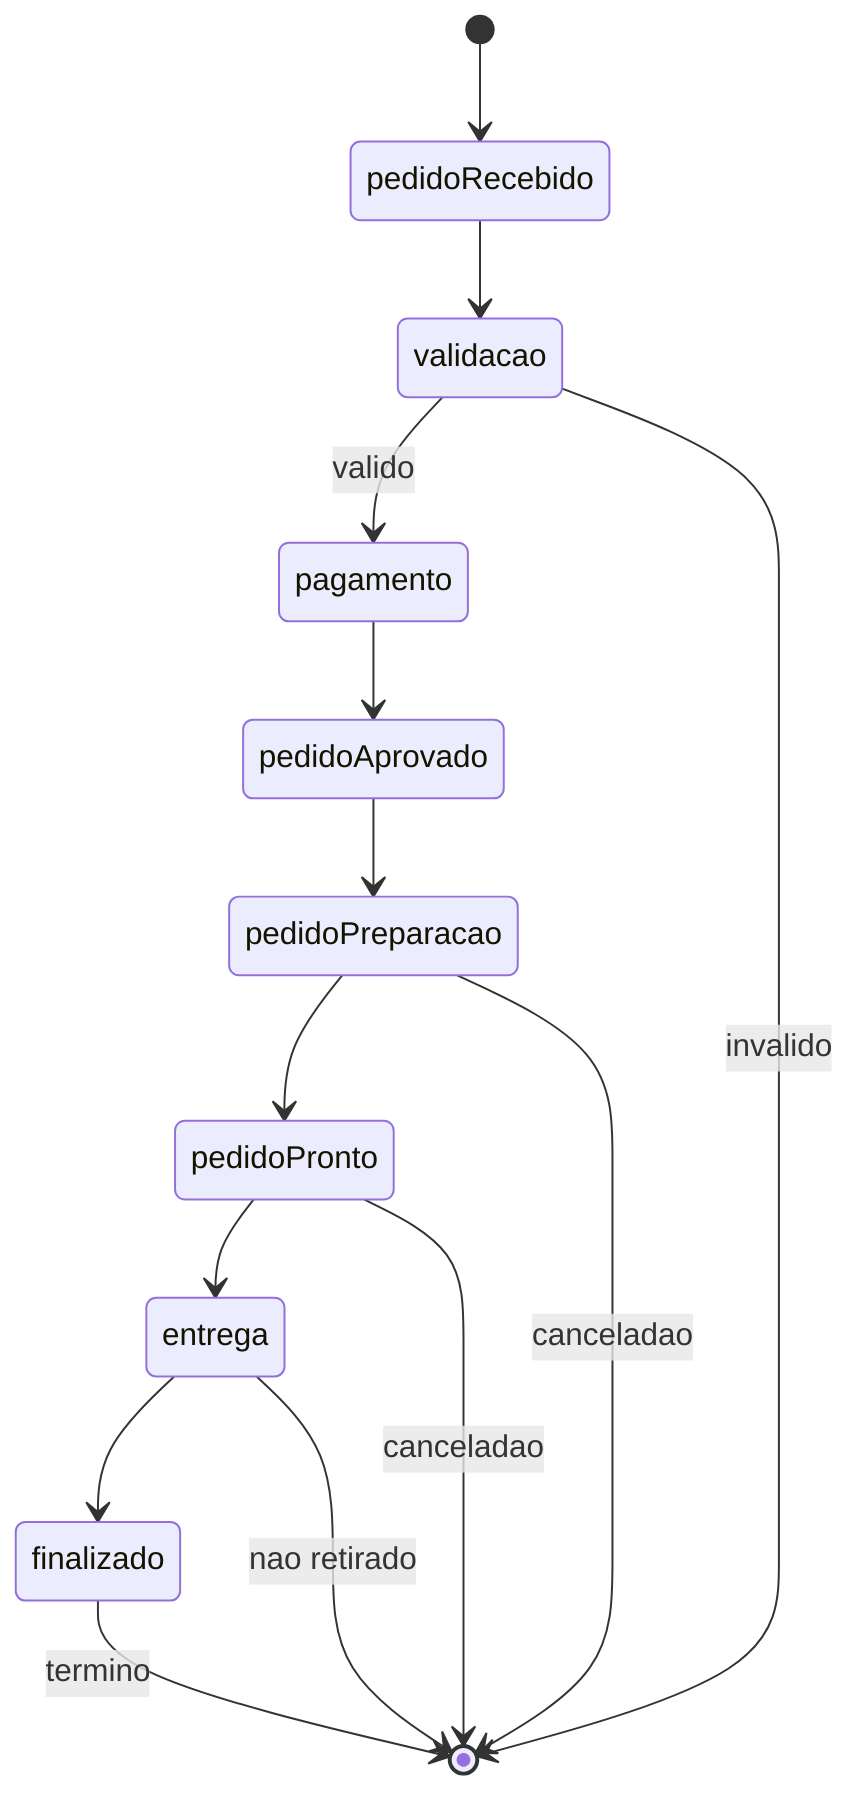 stateDiagram
    [*] --> pedidoRecebido
    pedidoRecebido --> validacao
    validacao --> pagamento : valido 
    validacao --> [*]: invalido
    pagamento --> pedidoAprovado
    pedidoAprovado --> pedidoPreparacao 
    pedidoPreparacao --> pedidoPronto
    pedidoPronto --> entrega
    pedidoPronto --> [*]: canceladao
    pedidoPreparacao --> [*]: canceladao
    entrega --> finalizado
    finalizado -->[*] :termino
    entrega --> [*] :nao retirado